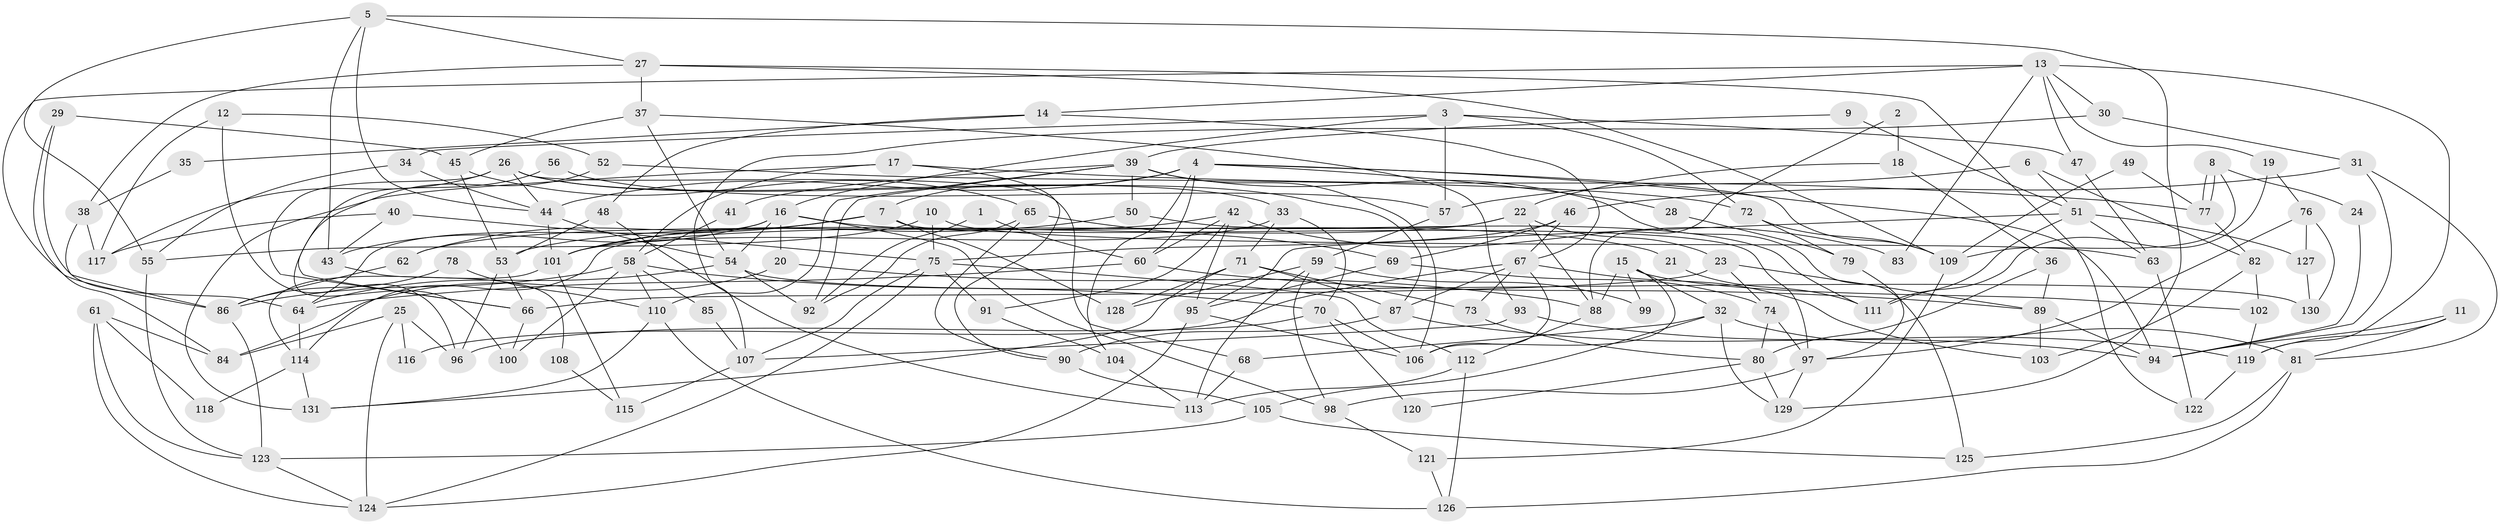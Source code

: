 // coarse degree distribution, {4: 0.18461538461538463, 3: 0.24615384615384617, 2: 0.13846153846153847, 7: 0.03076923076923077, 9: 0.06153846153846154, 5: 0.13846153846153847, 8: 0.046153846153846156, 6: 0.07692307692307693, 10: 0.03076923076923077, 11: 0.03076923076923077, 13: 0.015384615384615385}
// Generated by graph-tools (version 1.1) at 2025/55/03/04/25 21:55:15]
// undirected, 131 vertices, 262 edges
graph export_dot {
graph [start="1"]
  node [color=gray90,style=filled];
  1;
  2;
  3;
  4;
  5;
  6;
  7;
  8;
  9;
  10;
  11;
  12;
  13;
  14;
  15;
  16;
  17;
  18;
  19;
  20;
  21;
  22;
  23;
  24;
  25;
  26;
  27;
  28;
  29;
  30;
  31;
  32;
  33;
  34;
  35;
  36;
  37;
  38;
  39;
  40;
  41;
  42;
  43;
  44;
  45;
  46;
  47;
  48;
  49;
  50;
  51;
  52;
  53;
  54;
  55;
  56;
  57;
  58;
  59;
  60;
  61;
  62;
  63;
  64;
  65;
  66;
  67;
  68;
  69;
  70;
  71;
  72;
  73;
  74;
  75;
  76;
  77;
  78;
  79;
  80;
  81;
  82;
  83;
  84;
  85;
  86;
  87;
  88;
  89;
  90;
  91;
  92;
  93;
  94;
  95;
  96;
  97;
  98;
  99;
  100;
  101;
  102;
  103;
  104;
  105;
  106;
  107;
  108;
  109;
  110;
  111;
  112;
  113;
  114;
  115;
  116;
  117;
  118;
  119;
  120;
  121;
  122;
  123;
  124;
  125;
  126;
  127;
  128;
  129;
  130;
  131;
  1 -- 92;
  1 -- 60;
  2 -- 88;
  2 -- 18;
  3 -- 34;
  3 -- 47;
  3 -- 16;
  3 -- 57;
  3 -- 72;
  4 -- 60;
  4 -- 7;
  4 -- 28;
  4 -- 44;
  4 -- 94;
  4 -- 104;
  4 -- 109;
  5 -- 44;
  5 -- 43;
  5 -- 27;
  5 -- 55;
  5 -- 129;
  6 -- 82;
  6 -- 57;
  6 -- 51;
  7 -- 62;
  7 -- 97;
  7 -- 101;
  7 -- 128;
  8 -- 109;
  8 -- 77;
  8 -- 77;
  8 -- 24;
  9 -- 39;
  9 -- 51;
  10 -- 55;
  10 -- 75;
  10 -- 63;
  11 -- 94;
  11 -- 81;
  11 -- 119;
  12 -- 117;
  12 -- 52;
  12 -- 96;
  13 -- 19;
  13 -- 119;
  13 -- 14;
  13 -- 30;
  13 -- 47;
  13 -- 83;
  13 -- 86;
  14 -- 67;
  14 -- 35;
  14 -- 48;
  15 -- 106;
  15 -- 32;
  15 -- 88;
  15 -- 99;
  15 -- 102;
  16 -- 20;
  16 -- 21;
  16 -- 43;
  16 -- 54;
  16 -- 64;
  16 -- 98;
  17 -- 58;
  17 -- 90;
  17 -- 77;
  17 -- 131;
  18 -- 22;
  18 -- 36;
  19 -- 76;
  19 -- 111;
  20 -- 84;
  20 -- 88;
  21 -- 111;
  22 -- 114;
  22 -- 23;
  22 -- 53;
  22 -- 88;
  23 -- 89;
  23 -- 66;
  23 -- 74;
  24 -- 94;
  25 -- 96;
  25 -- 124;
  25 -- 84;
  25 -- 116;
  26 -- 44;
  26 -- 33;
  26 -- 66;
  26 -- 68;
  26 -- 87;
  26 -- 117;
  27 -- 37;
  27 -- 38;
  27 -- 109;
  27 -- 122;
  28 -- 79;
  29 -- 64;
  29 -- 45;
  29 -- 84;
  30 -- 31;
  30 -- 107;
  31 -- 94;
  31 -- 81;
  31 -- 46;
  32 -- 105;
  32 -- 68;
  32 -- 81;
  32 -- 129;
  33 -- 101;
  33 -- 70;
  33 -- 71;
  34 -- 44;
  34 -- 55;
  35 -- 38;
  36 -- 80;
  36 -- 89;
  37 -- 54;
  37 -- 45;
  37 -- 93;
  38 -- 86;
  38 -- 117;
  39 -- 106;
  39 -- 125;
  39 -- 41;
  39 -- 50;
  39 -- 92;
  39 -- 110;
  40 -- 75;
  40 -- 117;
  40 -- 43;
  41 -- 58;
  42 -- 95;
  42 -- 91;
  42 -- 60;
  42 -- 62;
  42 -- 83;
  43 -- 108;
  44 -- 101;
  44 -- 54;
  45 -- 53;
  45 -- 65;
  46 -- 67;
  46 -- 69;
  46 -- 75;
  47 -- 63;
  48 -- 113;
  48 -- 53;
  49 -- 109;
  49 -- 77;
  50 -- 101;
  50 -- 111;
  51 -- 63;
  51 -- 95;
  51 -- 111;
  51 -- 127;
  52 -- 100;
  52 -- 72;
  53 -- 66;
  53 -- 96;
  54 -- 64;
  54 -- 92;
  54 -- 130;
  55 -- 123;
  56 -- 66;
  56 -- 57;
  57 -- 59;
  58 -- 86;
  58 -- 70;
  58 -- 85;
  58 -- 100;
  58 -- 110;
  59 -- 128;
  59 -- 98;
  59 -- 99;
  59 -- 113;
  60 -- 64;
  60 -- 89;
  61 -- 124;
  61 -- 84;
  61 -- 118;
  61 -- 123;
  62 -- 86;
  63 -- 122;
  64 -- 114;
  65 -- 69;
  65 -- 92;
  65 -- 90;
  66 -- 100;
  67 -- 87;
  67 -- 103;
  67 -- 73;
  67 -- 106;
  67 -- 116;
  68 -- 113;
  69 -- 74;
  69 -- 95;
  70 -- 96;
  70 -- 106;
  70 -- 120;
  71 -- 131;
  71 -- 73;
  71 -- 87;
  71 -- 128;
  72 -- 109;
  72 -- 79;
  73 -- 80;
  74 -- 80;
  74 -- 97;
  75 -- 112;
  75 -- 91;
  75 -- 107;
  75 -- 124;
  76 -- 97;
  76 -- 130;
  76 -- 127;
  77 -- 82;
  78 -- 86;
  78 -- 110;
  79 -- 97;
  80 -- 129;
  80 -- 120;
  81 -- 126;
  81 -- 125;
  82 -- 102;
  82 -- 103;
  85 -- 107;
  86 -- 123;
  87 -- 90;
  87 -- 94;
  88 -- 112;
  89 -- 94;
  89 -- 103;
  90 -- 105;
  91 -- 104;
  93 -- 107;
  93 -- 119;
  95 -- 106;
  95 -- 124;
  97 -- 129;
  97 -- 98;
  98 -- 121;
  101 -- 114;
  101 -- 115;
  102 -- 119;
  104 -- 113;
  105 -- 123;
  105 -- 125;
  107 -- 115;
  108 -- 115;
  109 -- 121;
  110 -- 126;
  110 -- 131;
  112 -- 126;
  112 -- 113;
  114 -- 131;
  114 -- 118;
  119 -- 122;
  121 -- 126;
  123 -- 124;
  127 -- 130;
}
